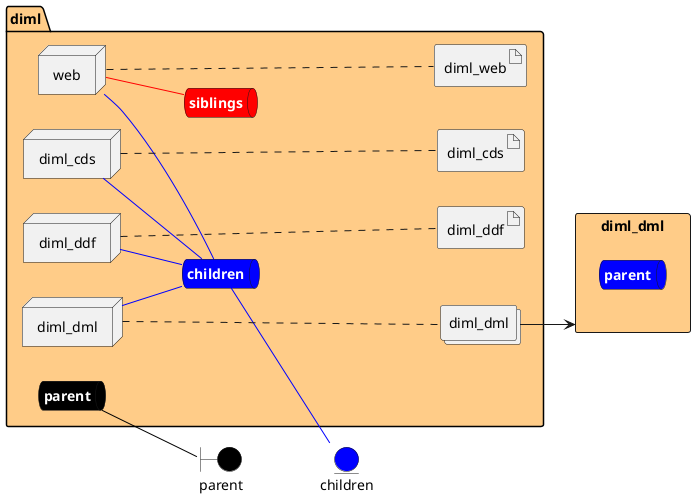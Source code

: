 @startuml

left to right direction


boundary parent #black


entity children #blue

rectangle "diml_dml" as diml_dmlStack #ffcc88 {
    queue diml_dmlStacksnet #blue [
        <b><color:white>parent</color></b>
    ]
}



package "diml" #ffcc88 {
    queue parentnet #black [
            <b><color:white>parent</color></b>
    ]
    
    parentnet -[#black]- parent
    
    queue childrennet #blue [
            <b><color:white>children</color></b>
    ]
    
    childrennet -[#blue]- children
    
    queue siblingsnet #red [
            <b><color:white>siblings</color></b>
    ]
    

node "web" as webService
node "diml_cds" as diml_cdsService
node "diml_ddf" as diml_ddfService
node "diml_dml" as diml_dmlService


        artifact "diml_web" as diml_webimage
    
        artifact "diml_cds" as diml_cdsimage
    
        artifact "diml_ddf" as diml_ddfimage
            collections "diml_dml" as diml_dmlimage
    
}

webService -[#blue]- childrennet

webService -[#red]- siblingsnet

diml_cdsService -[#blue]- childrennet

diml_ddfService -[#blue]- childrennet

diml_dmlService -[#blue]- childrennet
webService .... diml_webimage
diml_cdsService .... diml_cdsimage
diml_ddfService .... diml_ddfimage
diml_dmlService .... diml_dmlimage

diml_dmlimage --> diml_dmlStack
    

@enduml
